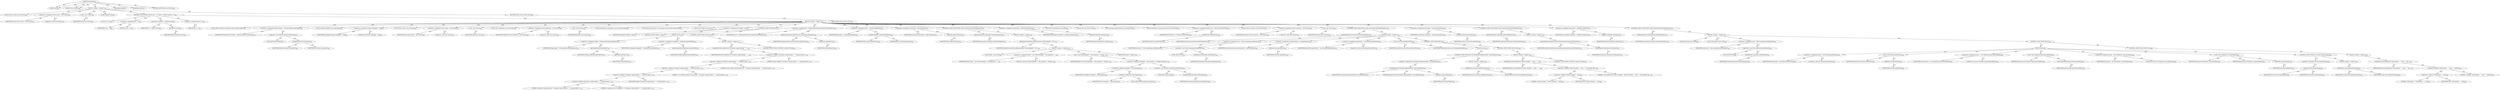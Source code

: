 digraph "findLinks" {  
"111669149711" [label = <(METHOD,findLinks)<SUB>600</SUB>> ]
"115964117002" [label = <(PARAM,this)<SUB>600</SUB>> ]
"115964117023" [label = <(PARAM,Vector fileSets)<SUB>600</SUB>> ]
"25769803846" [label = <(BLOCK,&lt;empty&gt;,&lt;empty&gt;)<SUB>600</SUB>> ]
"94489280548" [label = <(LOCAL,Vector result: java.util.Vector)<SUB>601</SUB>> ]
"30064771354" [label = <(&lt;operator&gt;.assignment,Vector result = new Vector())<SUB>601</SUB>> ]
"68719476982" [label = <(IDENTIFIER,result,Vector result = new Vector())<SUB>601</SUB>> ]
"30064771355" [label = <(&lt;operator&gt;.alloc,new Vector())<SUB>601</SUB>> ]
"30064771356" [label = <(&lt;init&gt;,new Vector())<SUB>601</SUB>> ]
"68719476983" [label = <(IDENTIFIER,result,new Vector())<SUB>601</SUB>> ]
"81604378624" [label = <(JUMP_TARGET,FSLoop)> ]
"47244640304" [label = <(CONTROL_STRUCTURE,FOR,for (int i = 0; Some(i &lt; fileSets.size()); i++))<SUB>604</SUB>> ]
"94489280549" [label = <(LOCAL,int i: int)<SUB>604</SUB>> ]
"30064771357" [label = <(&lt;operator&gt;.assignment,int i = 0)<SUB>604</SUB>> ]
"68719476984" [label = <(IDENTIFIER,i,int i = 0)<SUB>604</SUB>> ]
"90194313281" [label = <(LITERAL,0,int i = 0)<SUB>604</SUB>> ]
"30064771358" [label = <(&lt;operator&gt;.lessThan,i &lt; fileSets.size())<SUB>604</SUB>> ]
"68719476985" [label = <(IDENTIFIER,i,i &lt; fileSets.size())<SUB>604</SUB>> ]
"30064771359" [label = <(size,fileSets.size())<SUB>604</SUB>> ]
"68719476986" [label = <(IDENTIFIER,fileSets,fileSets.size())<SUB>604</SUB>> ]
"30064771360" [label = <(&lt;operator&gt;.postIncrement,i++)<SUB>604</SUB>> ]
"68719476987" [label = <(IDENTIFIER,i,i++)<SUB>604</SUB>> ]
"25769803847" [label = <(BLOCK,&lt;empty&gt;,&lt;empty&gt;)<SUB>604</SUB>> ]
"94489280550" [label = <(LOCAL,FileSet fsTemp: org.apache.tools.ant.types.FileSet)<SUB>605</SUB>> ]
"30064771361" [label = <(&lt;operator&gt;.assignment,FileSet fsTemp = (FileSet) fileSets.elementAt(i))<SUB>605</SUB>> ]
"68719476988" [label = <(IDENTIFIER,fsTemp,FileSet fsTemp = (FileSet) fileSets.elementAt(i))<SUB>605</SUB>> ]
"30064771362" [label = <(&lt;operator&gt;.cast,(FileSet) fileSets.elementAt(i))<SUB>605</SUB>> ]
"180388626439" [label = <(TYPE_REF,FileSet,FileSet)<SUB>605</SUB>> ]
"30064771363" [label = <(elementAt,fileSets.elementAt(i))<SUB>605</SUB>> ]
"68719476989" [label = <(IDENTIFIER,fileSets,fileSets.elementAt(i))<SUB>605</SUB>> ]
"68719476990" [label = <(IDENTIFIER,i,fileSets.elementAt(i))<SUB>605</SUB>> ]
"94489280551" [label = <(LOCAL,String workingDir: java.lang.String)<SUB>606</SUB>> ]
"30064771364" [label = <(&lt;operator&gt;.assignment,String workingDir = null)<SUB>606</SUB>> ]
"68719476991" [label = <(IDENTIFIER,workingDir,String workingDir = null)<SUB>606</SUB>> ]
"90194313282" [label = <(LITERAL,null,String workingDir = null)<SUB>606</SUB>> ]
"94489280552" [label = <(LOCAL,Vector links: java.util.Vector)<SUB>607</SUB>> ]
"30064771365" [label = <(&lt;operator&gt;.assignment,Vector links = new Vector())<SUB>607</SUB>> ]
"68719476992" [label = <(IDENTIFIER,links,Vector links = new Vector())<SUB>607</SUB>> ]
"30064771366" [label = <(&lt;operator&gt;.alloc,new Vector())<SUB>607</SUB>> ]
"30064771367" [label = <(&lt;init&gt;,new Vector())<SUB>607</SUB>> ]
"68719476993" [label = <(IDENTIFIER,links,new Vector())<SUB>607</SUB>> ]
"94489280553" [label = <(LOCAL,Vector linksFiles: java.util.Vector)<SUB>608</SUB>> ]
"30064771368" [label = <(&lt;operator&gt;.assignment,Vector linksFiles = new Vector())<SUB>608</SUB>> ]
"68719476994" [label = <(IDENTIFIER,linksFiles,Vector linksFiles = new Vector())<SUB>608</SUB>> ]
"30064771369" [label = <(&lt;operator&gt;.alloc,new Vector())<SUB>608</SUB>> ]
"30064771370" [label = <(&lt;init&gt;,new Vector())<SUB>608</SUB>> ]
"68719476995" [label = <(IDENTIFIER,linksFiles,new Vector())<SUB>608</SUB>> ]
"94489280554" [label = <(LOCAL,Enumeration enumLinks: java.util.Enumeration)<SUB>609</SUB>> ]
"94489280555" [label = <(LOCAL,DirectoryScanner ds: org.apache.tools.ant.DirectoryScanner)<SUB>611</SUB>> ]
"94489280556" [label = <(LOCAL,File tmpfil: java.io.File)<SUB>613</SUB>> ]
"30064771371" [label = <(&lt;operator&gt;.assignment,File tmpfil = null)<SUB>613</SUB>> ]
"68719476996" [label = <(IDENTIFIER,tmpfil,File tmpfil = null)<SUB>613</SUB>> ]
"90194313283" [label = <(LITERAL,null,File tmpfil = null)<SUB>613</SUB>> ]
"47244640305" [label = <(CONTROL_STRUCTURE,TRY,try)<SUB>614</SUB>> ]
"25769803848" [label = <(BLOCK,try,try)<SUB>614</SUB>> ]
"30064771372" [label = <(&lt;operator&gt;.assignment,tmpfil = fsTemp.getDir(this.getProject()))<SUB>615</SUB>> ]
"68719476997" [label = <(IDENTIFIER,tmpfil,tmpfil = fsTemp.getDir(this.getProject()))<SUB>615</SUB>> ]
"30064771373" [label = <(getDir,getDir(this.getProject()))<SUB>615</SUB>> ]
"68719476998" [label = <(IDENTIFIER,fsTemp,getDir(this.getProject()))<SUB>615</SUB>> ]
"30064771374" [label = <(getProject,getProject())<SUB>615</SUB>> ]
"68719476764" [label = <(IDENTIFIER,this,getProject())<SUB>615</SUB>> ]
"30064771375" [label = <(&lt;operator&gt;.assignment,workingDir = tmpfil.getCanonicalPath())<SUB>616</SUB>> ]
"68719476999" [label = <(IDENTIFIER,workingDir,workingDir = tmpfil.getCanonicalPath())<SUB>616</SUB>> ]
"30064771376" [label = <(getCanonicalPath,tmpfil.getCanonicalPath())<SUB>616</SUB>> ]
"68719477000" [label = <(IDENTIFIER,tmpfil,tmpfil.getCanonicalPath())<SUB>616</SUB>> ]
"47244640306" [label = <(CONTROL_STRUCTURE,CATCH,catch)<SUB>617</SUB>> ]
"25769803849" [label = <(BLOCK,&lt;empty&gt;,&lt;empty&gt;)<SUB>617</SUB>> ]
"30064771377" [label = <(handleError,this.handleError(&quot;Exception caught getting &quot; + ...)<SUB>618</SUB>> ]
"68719476765" [label = <(IDENTIFIER,this,this.handleError(&quot;Exception caught getting &quot; + ...)<SUB>618</SUB>> ]
"30064771378" [label = <(&lt;operator&gt;.addition,&quot;Exception caught getting &quot; + &quot;canonical path o...)<SUB>618</SUB>> ]
"30064771379" [label = <(&lt;operator&gt;.addition,&quot;Exception caught getting &quot; + &quot;canonical path o...)<SUB>618</SUB>> ]
"30064771380" [label = <(&lt;operator&gt;.addition,&quot;Exception caught getting &quot; + &quot;canonical path o...)<SUB>618</SUB>> ]
"30064771381" [label = <(&lt;operator&gt;.addition,&quot;Exception caught getting &quot; + &quot;canonical path o...)<SUB>618</SUB>> ]
"30064771382" [label = <(&lt;operator&gt;.addition,&quot;Exception caught getting &quot; + &quot;canonical path o...)<SUB>618</SUB>> ]
"90194313284" [label = <(LITERAL,&quot;Exception caught getting &quot;,&quot;Exception caught getting &quot; + &quot;canonical path o...)<SUB>618</SUB>> ]
"90194313285" [label = <(LITERAL,&quot;canonical path of working dir &quot;,&quot;Exception caught getting &quot; + &quot;canonical path o...)<SUB>619</SUB>> ]
"68719477001" [label = <(IDENTIFIER,tmpfil,&quot;Exception caught getting &quot; + &quot;canonical path o...)<SUB>619</SUB>> ]
"90194313286" [label = <(LITERAL,&quot; in a FileSet passed to the symlink &quot;,&quot;Exception caught getting &quot; + &quot;canonical path o...)<SUB>620</SUB>> ]
"90194313287" [label = <(LITERAL,&quot;task. Further processing of this &quot;,&quot;Exception caught getting &quot; + &quot;canonical path o...)<SUB>621</SUB>> ]
"90194313288" [label = <(LITERAL,&quot;fileset skipped&quot;,&quot;Exception caught getting &quot; + &quot;canonical path o...)<SUB>622</SUB>> ]
"47244640307" [label = <(CONTROL_STRUCTURE,CONTINUE,continue FSLoop;)<SUB>623</SUB>> ]
"30064771383" [label = <(&lt;operator&gt;.assignment,ds = fsTemp.getDirectoryScanner(this.getProject()))<SUB>628</SUB>> ]
"68719477002" [label = <(IDENTIFIER,ds,ds = fsTemp.getDirectoryScanner(this.getProject()))<SUB>628</SUB>> ]
"30064771384" [label = <(getDirectoryScanner,getDirectoryScanner(this.getProject()))<SUB>628</SUB>> ]
"68719477003" [label = <(IDENTIFIER,fsTemp,getDirectoryScanner(this.getProject()))<SUB>628</SUB>> ]
"30064771385" [label = <(getProject,getProject())<SUB>628</SUB>> ]
"68719476766" [label = <(IDENTIFIER,this,getProject())<SUB>628</SUB>> ]
"30064771386" [label = <(&lt;operator&gt;.assignment,links = scanDirsAndFiles(ds))<SUB>629</SUB>> ]
"68719477004" [label = <(IDENTIFIER,links,links = scanDirsAndFiles(ds))<SUB>629</SUB>> ]
"30064771387" [label = <(scanDirsAndFiles,scanDirsAndFiles(ds))<SUB>629</SUB>> ]
"68719476767" [label = <(IDENTIFIER,this,scanDirsAndFiles(ds))<SUB>629</SUB>> ]
"68719477005" [label = <(IDENTIFIER,ds,scanDirsAndFiles(ds))<SUB>629</SUB>> ]
"30064771388" [label = <(&lt;operator&gt;.assignment,enumLinks = links.elements())<SUB>633</SUB>> ]
"68719477006" [label = <(IDENTIFIER,enumLinks,enumLinks = links.elements())<SUB>633</SUB>> ]
"30064771389" [label = <(elements,links.elements())<SUB>633</SUB>> ]
"68719477007" [label = <(IDENTIFIER,links,links.elements())<SUB>633</SUB>> ]
"47244640308" [label = <(CONTROL_STRUCTURE,WHILE,while (enumLinks.hasMoreElements()))<SUB>635</SUB>> ]
"30064771390" [label = <(hasMoreElements,enumLinks.hasMoreElements())<SUB>635</SUB>> ]
"68719477008" [label = <(IDENTIFIER,enumLinks,enumLinks.hasMoreElements())<SUB>635</SUB>> ]
"25769803850" [label = <(BLOCK,&lt;empty&gt;,&lt;empty&gt;)<SUB>635</SUB>> ]
"30064771391" [label = <(addElement,linksFiles.addElement(new File(workingDir + Fil...)<SUB>636</SUB>> ]
"68719477009" [label = <(IDENTIFIER,linksFiles,linksFiles.addElement(new File(workingDir + Fil...)<SUB>636</SUB>> ]
"25769803851" [label = <(BLOCK,&lt;empty&gt;,&lt;empty&gt;)<SUB>636</SUB>> ]
"94489280557" [label = <(LOCAL,$obj7: java.io.File)<SUB>636</SUB>> ]
"30064771392" [label = <(&lt;operator&gt;.assignment,$obj7 = new File(workingDir + File.separator + ...)<SUB>636</SUB>> ]
"68719477010" [label = <(IDENTIFIER,$obj7,$obj7 = new File(workingDir + File.separator + ...)<SUB>636</SUB>> ]
"30064771393" [label = <(&lt;operator&gt;.alloc,new File(workingDir + File.separator + (String)...)<SUB>636</SUB>> ]
"30064771394" [label = <(&lt;init&gt;,new File(workingDir + File.separator + (String)...)<SUB>636</SUB>> ]
"68719477011" [label = <(IDENTIFIER,$obj7,new File(workingDir + File.separator + (String)...)<SUB>636</SUB>> ]
"30064771395" [label = <(&lt;operator&gt;.addition,workingDir + File.separator + (String) enumLink...)<SUB>636</SUB>> ]
"30064771396" [label = <(&lt;operator&gt;.addition,workingDir + File.separator)<SUB>636</SUB>> ]
"68719477012" [label = <(IDENTIFIER,workingDir,workingDir + File.separator)<SUB>636</SUB>> ]
"30064771397" [label = <(&lt;operator&gt;.fieldAccess,File.separator)<SUB>637</SUB>> ]
"68719477013" [label = <(IDENTIFIER,File,workingDir + File.separator)<SUB>637</SUB>> ]
"55834574892" [label = <(FIELD_IDENTIFIER,separator,separator)<SUB>637</SUB>> ]
"30064771398" [label = <(&lt;operator&gt;.cast,(String) enumLinks.nextElement())<SUB>638</SUB>> ]
"180388626440" [label = <(TYPE_REF,String,String)<SUB>638</SUB>> ]
"30064771399" [label = <(nextElement,enumLinks.nextElement())<SUB>638</SUB>> ]
"68719477014" [label = <(IDENTIFIER,enumLinks,enumLinks.nextElement())<SUB>638</SUB>> ]
"68719477015" [label = <(IDENTIFIER,$obj7,&lt;empty&gt;)<SUB>636</SUB>> ]
"30064771400" [label = <(&lt;operator&gt;.assignment,enumLinks = linksFiles.elements())<SUB>644</SUB>> ]
"68719477016" [label = <(IDENTIFIER,enumLinks,enumLinks = linksFiles.elements())<SUB>644</SUB>> ]
"30064771401" [label = <(elements,linksFiles.elements())<SUB>644</SUB>> ]
"68719477017" [label = <(IDENTIFIER,linksFiles,linksFiles.elements())<SUB>644</SUB>> ]
"94489280558" [label = <(LOCAL,File parentNext: java.io.File)<SUB>646</SUB>> ]
"94489280559" [label = <(LOCAL,File next: java.io.File)<SUB>646</SUB>> ]
"94489280560" [label = <(LOCAL,String nameParentNext: java.lang.String)<SUB>647</SUB>> ]
"94489280561" [label = <(LOCAL,FileUtils fu: org.apache.tools.ant.util.FileUtils)<SUB>648</SUB>> ]
"30064771402" [label = <(&lt;operator&gt;.assignment,FileUtils fu = FileUtils.newFileUtils())<SUB>648</SUB>> ]
"68719477018" [label = <(IDENTIFIER,fu,FileUtils fu = FileUtils.newFileUtils())<SUB>648</SUB>> ]
"30064771403" [label = <(newFileUtils,newFileUtils())<SUB>648</SUB>> ]
"68719477019" [label = <(IDENTIFIER,FileUtils,newFileUtils())<SUB>648</SUB>> ]
"94489280562" [label = <(LOCAL,Vector removals: java.util.Vector)<SUB>649</SUB>> ]
"30064771404" [label = <(&lt;operator&gt;.assignment,Vector removals = new Vector())<SUB>649</SUB>> ]
"68719477020" [label = <(IDENTIFIER,removals,Vector removals = new Vector())<SUB>649</SUB>> ]
"30064771405" [label = <(&lt;operator&gt;.alloc,new Vector())<SUB>649</SUB>> ]
"30064771406" [label = <(&lt;init&gt;,new Vector())<SUB>649</SUB>> ]
"68719477021" [label = <(IDENTIFIER,removals,new Vector())<SUB>649</SUB>> ]
"47244640309" [label = <(CONTROL_STRUCTURE,WHILE,while (enumLinks.hasMoreElements()))<SUB>650</SUB>> ]
"30064771407" [label = <(hasMoreElements,enumLinks.hasMoreElements())<SUB>650</SUB>> ]
"68719477022" [label = <(IDENTIFIER,enumLinks,enumLinks.hasMoreElements())<SUB>650</SUB>> ]
"25769803852" [label = <(BLOCK,&lt;empty&gt;,&lt;empty&gt;)<SUB>650</SUB>> ]
"30064771408" [label = <(&lt;operator&gt;.assignment,next = (File) enumLinks.nextElement())<SUB>651</SUB>> ]
"68719477023" [label = <(IDENTIFIER,next,next = (File) enumLinks.nextElement())<SUB>651</SUB>> ]
"30064771409" [label = <(&lt;operator&gt;.cast,(File) enumLinks.nextElement())<SUB>651</SUB>> ]
"180388626441" [label = <(TYPE_REF,File,File)<SUB>651</SUB>> ]
"30064771410" [label = <(nextElement,enumLinks.nextElement())<SUB>651</SUB>> ]
"68719477024" [label = <(IDENTIFIER,enumLinks,enumLinks.nextElement())<SUB>651</SUB>> ]
"30064771411" [label = <(&lt;operator&gt;.assignment,nameParentNext = next.getParent())<SUB>652</SUB>> ]
"68719477025" [label = <(IDENTIFIER,nameParentNext,nameParentNext = next.getParent())<SUB>652</SUB>> ]
"30064771412" [label = <(getParent,next.getParent())<SUB>652</SUB>> ]
"68719477026" [label = <(IDENTIFIER,next,next.getParent())<SUB>652</SUB>> ]
"30064771413" [label = <(&lt;operator&gt;.assignment,parentNext = new File(nameParentNext))<SUB>654</SUB>> ]
"68719477027" [label = <(IDENTIFIER,parentNext,parentNext = new File(nameParentNext))<SUB>654</SUB>> ]
"30064771414" [label = <(&lt;operator&gt;.alloc,new File(nameParentNext))<SUB>654</SUB>> ]
"30064771415" [label = <(&lt;init&gt;,new File(nameParentNext))<SUB>654</SUB>> ]
"68719477028" [label = <(IDENTIFIER,parentNext,new File(nameParentNext))<SUB>654</SUB>> ]
"68719477029" [label = <(IDENTIFIER,nameParentNext,new File(nameParentNext))<SUB>654</SUB>> ]
"47244640310" [label = <(CONTROL_STRUCTURE,TRY,try)<SUB>655</SUB>> ]
"25769803853" [label = <(BLOCK,try,try)<SUB>655</SUB>> ]
"47244640311" [label = <(CONTROL_STRUCTURE,IF,if (!fu.isSymbolicLink(parentNext, next.getName())))<SUB>656</SUB>> ]
"30064771416" [label = <(&lt;operator&gt;.logicalNot,!fu.isSymbolicLink(parentNext, next.getName()))<SUB>656</SUB>> ]
"30064771417" [label = <(isSymbolicLink,isSymbolicLink(parentNext, next.getName()))<SUB>656</SUB>> ]
"68719477030" [label = <(IDENTIFIER,fu,isSymbolicLink(parentNext, next.getName()))<SUB>656</SUB>> ]
"68719477031" [label = <(IDENTIFIER,parentNext,isSymbolicLink(parentNext, next.getName()))<SUB>656</SUB>> ]
"30064771418" [label = <(getName,next.getName())<SUB>656</SUB>> ]
"68719477032" [label = <(IDENTIFIER,next,next.getName())<SUB>656</SUB>> ]
"25769803854" [label = <(BLOCK,&lt;empty&gt;,&lt;empty&gt;)<SUB>656</SUB>> ]
"30064771419" [label = <(addElement,removals.addElement(next))<SUB>657</SUB>> ]
"68719477033" [label = <(IDENTIFIER,removals,removals.addElement(next))<SUB>657</SUB>> ]
"68719477034" [label = <(IDENTIFIER,next,removals.addElement(next))<SUB>657</SUB>> ]
"47244640312" [label = <(CONTROL_STRUCTURE,CATCH,catch)<SUB>659</SUB>> ]
"25769803855" [label = <(BLOCK,&lt;empty&gt;,&lt;empty&gt;)<SUB>659</SUB>> ]
"30064771420" [label = <(handleError,this.handleError(&quot;Failed checking &quot; + next + &quot; ...)<SUB>660</SUB>> ]
"68719476768" [label = <(IDENTIFIER,this,this.handleError(&quot;Failed checking &quot; + next + &quot; ...)<SUB>660</SUB>> ]
"30064771421" [label = <(&lt;operator&gt;.addition,&quot;Failed checking &quot; + next + &quot; for symbolic link...)<SUB>660</SUB>> ]
"30064771422" [label = <(&lt;operator&gt;.addition,&quot;Failed checking &quot; + next)<SUB>660</SUB>> ]
"90194313289" [label = <(LITERAL,&quot;Failed checking &quot;,&quot;Failed checking &quot; + next)<SUB>660</SUB>> ]
"68719477035" [label = <(IDENTIFIER,next,&quot;Failed checking &quot; + next)<SUB>660</SUB>> ]
"90194313290" [label = <(LITERAL,&quot; for symbolic link. FileSet skipped.&quot;,&quot;Failed checking &quot; + next + &quot; for symbolic link...)<SUB>661</SUB>> ]
"47244640313" [label = <(CONTROL_STRUCTURE,CONTINUE,continue FSLoop;)<SUB>662</SUB>> ]
"30064771423" [label = <(&lt;operator&gt;.assignment,enumLinks = removals.elements())<SUB>668</SUB>> ]
"68719477036" [label = <(IDENTIFIER,enumLinks,enumLinks = removals.elements())<SUB>668</SUB>> ]
"30064771424" [label = <(elements,removals.elements())<SUB>668</SUB>> ]
"68719477037" [label = <(IDENTIFIER,removals,removals.elements())<SUB>668</SUB>> ]
"47244640314" [label = <(CONTROL_STRUCTURE,WHILE,while (enumLinks.hasMoreElements()))<SUB>670</SUB>> ]
"30064771425" [label = <(hasMoreElements,enumLinks.hasMoreElements())<SUB>670</SUB>> ]
"68719477038" [label = <(IDENTIFIER,enumLinks,enumLinks.hasMoreElements())<SUB>670</SUB>> ]
"25769803856" [label = <(BLOCK,&lt;empty&gt;,&lt;empty&gt;)<SUB>670</SUB>> ]
"30064771426" [label = <(removeElement,linksFiles.removeElement(enumLinks.nextElement()))<SUB>671</SUB>> ]
"68719477039" [label = <(IDENTIFIER,linksFiles,linksFiles.removeElement(enumLinks.nextElement()))<SUB>671</SUB>> ]
"30064771427" [label = <(nextElement,enumLinks.nextElement())<SUB>671</SUB>> ]
"68719477040" [label = <(IDENTIFIER,enumLinks,enumLinks.nextElement())<SUB>671</SUB>> ]
"30064771428" [label = <(&lt;operator&gt;.assignment,enumLinks = linksFiles.elements())<SUB>678</SUB>> ]
"68719477041" [label = <(IDENTIFIER,enumLinks,enumLinks = linksFiles.elements())<SUB>678</SUB>> ]
"30064771429" [label = <(elements,linksFiles.elements())<SUB>678</SUB>> ]
"68719477042" [label = <(IDENTIFIER,linksFiles,linksFiles.elements())<SUB>678</SUB>> ]
"47244640315" [label = <(CONTROL_STRUCTURE,WHILE,while (enumLinks.hasMoreElements()))<SUB>679</SUB>> ]
"30064771430" [label = <(hasMoreElements,enumLinks.hasMoreElements())<SUB>679</SUB>> ]
"68719477043" [label = <(IDENTIFIER,enumLinks,enumLinks.hasMoreElements())<SUB>679</SUB>> ]
"25769803857" [label = <(BLOCK,&lt;empty&gt;,&lt;empty&gt;)<SUB>679</SUB>> ]
"94489280563" [label = <(LOCAL,File temp: java.io.File)<SUB>680</SUB>> ]
"94489280564" [label = <(LOCAL,File parent: java.io.File)<SUB>680</SUB>> ]
"30064771431" [label = <(&lt;operator&gt;.assignment,next = (File) enumLinks.nextElement())<SUB>681</SUB>> ]
"68719477044" [label = <(IDENTIFIER,next,next = (File) enumLinks.nextElement())<SUB>681</SUB>> ]
"30064771432" [label = <(&lt;operator&gt;.cast,(File) enumLinks.nextElement())<SUB>681</SUB>> ]
"180388626442" [label = <(TYPE_REF,File,File)<SUB>681</SUB>> ]
"30064771433" [label = <(nextElement,enumLinks.nextElement())<SUB>681</SUB>> ]
"68719477045" [label = <(IDENTIFIER,enumLinks,enumLinks.nextElement())<SUB>681</SUB>> ]
"47244640316" [label = <(CONTROL_STRUCTURE,TRY,try)<SUB>682</SUB>> ]
"25769803858" [label = <(BLOCK,try,try)<SUB>682</SUB>> ]
"30064771434" [label = <(&lt;operator&gt;.assignment,parent = new File(next.getParent()))<SUB>683</SUB>> ]
"68719477046" [label = <(IDENTIFIER,parent,parent = new File(next.getParent()))<SUB>683</SUB>> ]
"30064771435" [label = <(&lt;operator&gt;.alloc,new File(next.getParent()))<SUB>683</SUB>> ]
"30064771436" [label = <(&lt;init&gt;,new File(next.getParent()))<SUB>683</SUB>> ]
"68719477047" [label = <(IDENTIFIER,parent,new File(next.getParent()))<SUB>683</SUB>> ]
"30064771437" [label = <(getParent,next.getParent())<SUB>683</SUB>> ]
"68719477048" [label = <(IDENTIFIER,next,next.getParent())<SUB>683</SUB>> ]
"30064771438" [label = <(&lt;operator&gt;.assignment,parent = new File(parent.getCanonicalPath()))<SUB>684</SUB>> ]
"68719477049" [label = <(IDENTIFIER,parent,parent = new File(parent.getCanonicalPath()))<SUB>684</SUB>> ]
"30064771439" [label = <(&lt;operator&gt;.alloc,new File(parent.getCanonicalPath()))<SUB>684</SUB>> ]
"30064771440" [label = <(&lt;init&gt;,new File(parent.getCanonicalPath()))<SUB>684</SUB>> ]
"68719477050" [label = <(IDENTIFIER,parent,new File(parent.getCanonicalPath()))<SUB>684</SUB>> ]
"30064771441" [label = <(getCanonicalPath,parent.getCanonicalPath())<SUB>684</SUB>> ]
"68719477051" [label = <(IDENTIFIER,parent,parent.getCanonicalPath())<SUB>684</SUB>> ]
"30064771442" [label = <(&lt;operator&gt;.assignment,temp = new File(parent, next.getName()))<SUB>685</SUB>> ]
"68719477052" [label = <(IDENTIFIER,temp,temp = new File(parent, next.getName()))<SUB>685</SUB>> ]
"30064771443" [label = <(&lt;operator&gt;.alloc,new File(parent, next.getName()))<SUB>685</SUB>> ]
"30064771444" [label = <(&lt;init&gt;,new File(parent, next.getName()))<SUB>685</SUB>> ]
"68719477053" [label = <(IDENTIFIER,temp,new File(parent, next.getName()))<SUB>685</SUB>> ]
"68719477054" [label = <(IDENTIFIER,parent,new File(parent, next.getName()))<SUB>685</SUB>> ]
"30064771445" [label = <(getName,next.getName())<SUB>685</SUB>> ]
"68719477055" [label = <(IDENTIFIER,next,next.getName())<SUB>685</SUB>> ]
"47244640317" [label = <(CONTROL_STRUCTURE,IF,if (!result.contains(temp)))<SUB>686</SUB>> ]
"30064771446" [label = <(&lt;operator&gt;.logicalNot,!result.contains(temp))<SUB>686</SUB>> ]
"30064771447" [label = <(contains,result.contains(temp))<SUB>686</SUB>> ]
"68719477056" [label = <(IDENTIFIER,result,result.contains(temp))<SUB>686</SUB>> ]
"68719477057" [label = <(IDENTIFIER,temp,result.contains(temp))<SUB>686</SUB>> ]
"25769803859" [label = <(BLOCK,&lt;empty&gt;,&lt;empty&gt;)<SUB>686</SUB>> ]
"30064771448" [label = <(addElement,result.addElement(temp))<SUB>687</SUB>> ]
"68719477058" [label = <(IDENTIFIER,result,result.addElement(temp))<SUB>687</SUB>> ]
"68719477059" [label = <(IDENTIFIER,temp,result.addElement(temp))<SUB>687</SUB>> ]
"47244640318" [label = <(CONTROL_STRUCTURE,CATCH,catch)<SUB>689</SUB>> ]
"25769803860" [label = <(BLOCK,&lt;empty&gt;,&lt;empty&gt;)<SUB>689</SUB>> ]
"30064771449" [label = <(handleError,this.handleError(&quot;IOException: &quot; + next + &quot; omi...)<SUB>690</SUB>> ]
"68719476769" [label = <(IDENTIFIER,this,this.handleError(&quot;IOException: &quot; + next + &quot; omi...)<SUB>690</SUB>> ]
"30064771450" [label = <(&lt;operator&gt;.addition,&quot;IOException: &quot; + next + &quot; omitted&quot;)<SUB>690</SUB>> ]
"30064771451" [label = <(&lt;operator&gt;.addition,&quot;IOException: &quot; + next)<SUB>690</SUB>> ]
"90194313291" [label = <(LITERAL,&quot;IOException: &quot;,&quot;IOException: &quot; + next)<SUB>690</SUB>> ]
"68719477060" [label = <(IDENTIFIER,next,&quot;IOException: &quot; + next)<SUB>690</SUB>> ]
"90194313292" [label = <(LITERAL,&quot; omitted&quot;,&quot;IOException: &quot; + next + &quot; omitted&quot;)<SUB>690</SUB>> ]
"146028888070" [label = <(RETURN,return result;,return result;)<SUB>699</SUB>> ]
"68719477061" [label = <(IDENTIFIER,result,return result;)<SUB>699</SUB>> ]
"133143986213" [label = <(MODIFIER,PRIVATE)> ]
"133143986214" [label = <(MODIFIER,VIRTUAL)> ]
"128849018895" [label = <(METHOD_RETURN,java.util.Vector)<SUB>600</SUB>> ]
  "111669149711" -> "115964117002"  [ label = "AST: "] 
  "111669149711" -> "115964117023"  [ label = "AST: "] 
  "111669149711" -> "25769803846"  [ label = "AST: "] 
  "111669149711" -> "133143986213"  [ label = "AST: "] 
  "111669149711" -> "133143986214"  [ label = "AST: "] 
  "111669149711" -> "128849018895"  [ label = "AST: "] 
  "25769803846" -> "94489280548"  [ label = "AST: "] 
  "25769803846" -> "30064771354"  [ label = "AST: "] 
  "25769803846" -> "30064771356"  [ label = "AST: "] 
  "25769803846" -> "81604378624"  [ label = "AST: "] 
  "25769803846" -> "47244640304"  [ label = "AST: "] 
  "25769803846" -> "146028888070"  [ label = "AST: "] 
  "30064771354" -> "68719476982"  [ label = "AST: "] 
  "30064771354" -> "30064771355"  [ label = "AST: "] 
  "30064771356" -> "68719476983"  [ label = "AST: "] 
  "47244640304" -> "94489280549"  [ label = "AST: "] 
  "47244640304" -> "30064771357"  [ label = "AST: "] 
  "47244640304" -> "30064771358"  [ label = "AST: "] 
  "47244640304" -> "30064771360"  [ label = "AST: "] 
  "47244640304" -> "25769803847"  [ label = "AST: "] 
  "30064771357" -> "68719476984"  [ label = "AST: "] 
  "30064771357" -> "90194313281"  [ label = "AST: "] 
  "30064771358" -> "68719476985"  [ label = "AST: "] 
  "30064771358" -> "30064771359"  [ label = "AST: "] 
  "30064771359" -> "68719476986"  [ label = "AST: "] 
  "30064771360" -> "68719476987"  [ label = "AST: "] 
  "25769803847" -> "94489280550"  [ label = "AST: "] 
  "25769803847" -> "30064771361"  [ label = "AST: "] 
  "25769803847" -> "94489280551"  [ label = "AST: "] 
  "25769803847" -> "30064771364"  [ label = "AST: "] 
  "25769803847" -> "94489280552"  [ label = "AST: "] 
  "25769803847" -> "30064771365"  [ label = "AST: "] 
  "25769803847" -> "30064771367"  [ label = "AST: "] 
  "25769803847" -> "94489280553"  [ label = "AST: "] 
  "25769803847" -> "30064771368"  [ label = "AST: "] 
  "25769803847" -> "30064771370"  [ label = "AST: "] 
  "25769803847" -> "94489280554"  [ label = "AST: "] 
  "25769803847" -> "94489280555"  [ label = "AST: "] 
  "25769803847" -> "94489280556"  [ label = "AST: "] 
  "25769803847" -> "30064771371"  [ label = "AST: "] 
  "25769803847" -> "47244640305"  [ label = "AST: "] 
  "25769803847" -> "30064771383"  [ label = "AST: "] 
  "25769803847" -> "30064771386"  [ label = "AST: "] 
  "25769803847" -> "30064771388"  [ label = "AST: "] 
  "25769803847" -> "47244640308"  [ label = "AST: "] 
  "25769803847" -> "30064771400"  [ label = "AST: "] 
  "25769803847" -> "94489280558"  [ label = "AST: "] 
  "25769803847" -> "94489280559"  [ label = "AST: "] 
  "25769803847" -> "94489280560"  [ label = "AST: "] 
  "25769803847" -> "94489280561"  [ label = "AST: "] 
  "25769803847" -> "30064771402"  [ label = "AST: "] 
  "25769803847" -> "94489280562"  [ label = "AST: "] 
  "25769803847" -> "30064771404"  [ label = "AST: "] 
  "25769803847" -> "30064771406"  [ label = "AST: "] 
  "25769803847" -> "47244640309"  [ label = "AST: "] 
  "25769803847" -> "30064771423"  [ label = "AST: "] 
  "25769803847" -> "47244640314"  [ label = "AST: "] 
  "25769803847" -> "30064771428"  [ label = "AST: "] 
  "25769803847" -> "47244640315"  [ label = "AST: "] 
  "30064771361" -> "68719476988"  [ label = "AST: "] 
  "30064771361" -> "30064771362"  [ label = "AST: "] 
  "30064771362" -> "180388626439"  [ label = "AST: "] 
  "30064771362" -> "30064771363"  [ label = "AST: "] 
  "30064771363" -> "68719476989"  [ label = "AST: "] 
  "30064771363" -> "68719476990"  [ label = "AST: "] 
  "30064771364" -> "68719476991"  [ label = "AST: "] 
  "30064771364" -> "90194313282"  [ label = "AST: "] 
  "30064771365" -> "68719476992"  [ label = "AST: "] 
  "30064771365" -> "30064771366"  [ label = "AST: "] 
  "30064771367" -> "68719476993"  [ label = "AST: "] 
  "30064771368" -> "68719476994"  [ label = "AST: "] 
  "30064771368" -> "30064771369"  [ label = "AST: "] 
  "30064771370" -> "68719476995"  [ label = "AST: "] 
  "30064771371" -> "68719476996"  [ label = "AST: "] 
  "30064771371" -> "90194313283"  [ label = "AST: "] 
  "47244640305" -> "25769803848"  [ label = "AST: "] 
  "47244640305" -> "47244640306"  [ label = "AST: "] 
  "25769803848" -> "30064771372"  [ label = "AST: "] 
  "25769803848" -> "30064771375"  [ label = "AST: "] 
  "30064771372" -> "68719476997"  [ label = "AST: "] 
  "30064771372" -> "30064771373"  [ label = "AST: "] 
  "30064771373" -> "68719476998"  [ label = "AST: "] 
  "30064771373" -> "30064771374"  [ label = "AST: "] 
  "30064771374" -> "68719476764"  [ label = "AST: "] 
  "30064771375" -> "68719476999"  [ label = "AST: "] 
  "30064771375" -> "30064771376"  [ label = "AST: "] 
  "30064771376" -> "68719477000"  [ label = "AST: "] 
  "47244640306" -> "25769803849"  [ label = "AST: "] 
  "25769803849" -> "30064771377"  [ label = "AST: "] 
  "25769803849" -> "47244640307"  [ label = "AST: "] 
  "30064771377" -> "68719476765"  [ label = "AST: "] 
  "30064771377" -> "30064771378"  [ label = "AST: "] 
  "30064771378" -> "30064771379"  [ label = "AST: "] 
  "30064771378" -> "90194313288"  [ label = "AST: "] 
  "30064771379" -> "30064771380"  [ label = "AST: "] 
  "30064771379" -> "90194313287"  [ label = "AST: "] 
  "30064771380" -> "30064771381"  [ label = "AST: "] 
  "30064771380" -> "90194313286"  [ label = "AST: "] 
  "30064771381" -> "30064771382"  [ label = "AST: "] 
  "30064771381" -> "68719477001"  [ label = "AST: "] 
  "30064771382" -> "90194313284"  [ label = "AST: "] 
  "30064771382" -> "90194313285"  [ label = "AST: "] 
  "30064771383" -> "68719477002"  [ label = "AST: "] 
  "30064771383" -> "30064771384"  [ label = "AST: "] 
  "30064771384" -> "68719477003"  [ label = "AST: "] 
  "30064771384" -> "30064771385"  [ label = "AST: "] 
  "30064771385" -> "68719476766"  [ label = "AST: "] 
  "30064771386" -> "68719477004"  [ label = "AST: "] 
  "30064771386" -> "30064771387"  [ label = "AST: "] 
  "30064771387" -> "68719476767"  [ label = "AST: "] 
  "30064771387" -> "68719477005"  [ label = "AST: "] 
  "30064771388" -> "68719477006"  [ label = "AST: "] 
  "30064771388" -> "30064771389"  [ label = "AST: "] 
  "30064771389" -> "68719477007"  [ label = "AST: "] 
  "47244640308" -> "30064771390"  [ label = "AST: "] 
  "47244640308" -> "25769803850"  [ label = "AST: "] 
  "30064771390" -> "68719477008"  [ label = "AST: "] 
  "25769803850" -> "30064771391"  [ label = "AST: "] 
  "30064771391" -> "68719477009"  [ label = "AST: "] 
  "30064771391" -> "25769803851"  [ label = "AST: "] 
  "25769803851" -> "94489280557"  [ label = "AST: "] 
  "25769803851" -> "30064771392"  [ label = "AST: "] 
  "25769803851" -> "30064771394"  [ label = "AST: "] 
  "25769803851" -> "68719477015"  [ label = "AST: "] 
  "30064771392" -> "68719477010"  [ label = "AST: "] 
  "30064771392" -> "30064771393"  [ label = "AST: "] 
  "30064771394" -> "68719477011"  [ label = "AST: "] 
  "30064771394" -> "30064771395"  [ label = "AST: "] 
  "30064771395" -> "30064771396"  [ label = "AST: "] 
  "30064771395" -> "30064771398"  [ label = "AST: "] 
  "30064771396" -> "68719477012"  [ label = "AST: "] 
  "30064771396" -> "30064771397"  [ label = "AST: "] 
  "30064771397" -> "68719477013"  [ label = "AST: "] 
  "30064771397" -> "55834574892"  [ label = "AST: "] 
  "30064771398" -> "180388626440"  [ label = "AST: "] 
  "30064771398" -> "30064771399"  [ label = "AST: "] 
  "30064771399" -> "68719477014"  [ label = "AST: "] 
  "30064771400" -> "68719477016"  [ label = "AST: "] 
  "30064771400" -> "30064771401"  [ label = "AST: "] 
  "30064771401" -> "68719477017"  [ label = "AST: "] 
  "30064771402" -> "68719477018"  [ label = "AST: "] 
  "30064771402" -> "30064771403"  [ label = "AST: "] 
  "30064771403" -> "68719477019"  [ label = "AST: "] 
  "30064771404" -> "68719477020"  [ label = "AST: "] 
  "30064771404" -> "30064771405"  [ label = "AST: "] 
  "30064771406" -> "68719477021"  [ label = "AST: "] 
  "47244640309" -> "30064771407"  [ label = "AST: "] 
  "47244640309" -> "25769803852"  [ label = "AST: "] 
  "30064771407" -> "68719477022"  [ label = "AST: "] 
  "25769803852" -> "30064771408"  [ label = "AST: "] 
  "25769803852" -> "30064771411"  [ label = "AST: "] 
  "25769803852" -> "30064771413"  [ label = "AST: "] 
  "25769803852" -> "30064771415"  [ label = "AST: "] 
  "25769803852" -> "47244640310"  [ label = "AST: "] 
  "30064771408" -> "68719477023"  [ label = "AST: "] 
  "30064771408" -> "30064771409"  [ label = "AST: "] 
  "30064771409" -> "180388626441"  [ label = "AST: "] 
  "30064771409" -> "30064771410"  [ label = "AST: "] 
  "30064771410" -> "68719477024"  [ label = "AST: "] 
  "30064771411" -> "68719477025"  [ label = "AST: "] 
  "30064771411" -> "30064771412"  [ label = "AST: "] 
  "30064771412" -> "68719477026"  [ label = "AST: "] 
  "30064771413" -> "68719477027"  [ label = "AST: "] 
  "30064771413" -> "30064771414"  [ label = "AST: "] 
  "30064771415" -> "68719477028"  [ label = "AST: "] 
  "30064771415" -> "68719477029"  [ label = "AST: "] 
  "47244640310" -> "25769803853"  [ label = "AST: "] 
  "47244640310" -> "47244640312"  [ label = "AST: "] 
  "25769803853" -> "47244640311"  [ label = "AST: "] 
  "47244640311" -> "30064771416"  [ label = "AST: "] 
  "47244640311" -> "25769803854"  [ label = "AST: "] 
  "30064771416" -> "30064771417"  [ label = "AST: "] 
  "30064771417" -> "68719477030"  [ label = "AST: "] 
  "30064771417" -> "68719477031"  [ label = "AST: "] 
  "30064771417" -> "30064771418"  [ label = "AST: "] 
  "30064771418" -> "68719477032"  [ label = "AST: "] 
  "25769803854" -> "30064771419"  [ label = "AST: "] 
  "30064771419" -> "68719477033"  [ label = "AST: "] 
  "30064771419" -> "68719477034"  [ label = "AST: "] 
  "47244640312" -> "25769803855"  [ label = "AST: "] 
  "25769803855" -> "30064771420"  [ label = "AST: "] 
  "25769803855" -> "47244640313"  [ label = "AST: "] 
  "30064771420" -> "68719476768"  [ label = "AST: "] 
  "30064771420" -> "30064771421"  [ label = "AST: "] 
  "30064771421" -> "30064771422"  [ label = "AST: "] 
  "30064771421" -> "90194313290"  [ label = "AST: "] 
  "30064771422" -> "90194313289"  [ label = "AST: "] 
  "30064771422" -> "68719477035"  [ label = "AST: "] 
  "30064771423" -> "68719477036"  [ label = "AST: "] 
  "30064771423" -> "30064771424"  [ label = "AST: "] 
  "30064771424" -> "68719477037"  [ label = "AST: "] 
  "47244640314" -> "30064771425"  [ label = "AST: "] 
  "47244640314" -> "25769803856"  [ label = "AST: "] 
  "30064771425" -> "68719477038"  [ label = "AST: "] 
  "25769803856" -> "30064771426"  [ label = "AST: "] 
  "30064771426" -> "68719477039"  [ label = "AST: "] 
  "30064771426" -> "30064771427"  [ label = "AST: "] 
  "30064771427" -> "68719477040"  [ label = "AST: "] 
  "30064771428" -> "68719477041"  [ label = "AST: "] 
  "30064771428" -> "30064771429"  [ label = "AST: "] 
  "30064771429" -> "68719477042"  [ label = "AST: "] 
  "47244640315" -> "30064771430"  [ label = "AST: "] 
  "47244640315" -> "25769803857"  [ label = "AST: "] 
  "30064771430" -> "68719477043"  [ label = "AST: "] 
  "25769803857" -> "94489280563"  [ label = "AST: "] 
  "25769803857" -> "94489280564"  [ label = "AST: "] 
  "25769803857" -> "30064771431"  [ label = "AST: "] 
  "25769803857" -> "47244640316"  [ label = "AST: "] 
  "30064771431" -> "68719477044"  [ label = "AST: "] 
  "30064771431" -> "30064771432"  [ label = "AST: "] 
  "30064771432" -> "180388626442"  [ label = "AST: "] 
  "30064771432" -> "30064771433"  [ label = "AST: "] 
  "30064771433" -> "68719477045"  [ label = "AST: "] 
  "47244640316" -> "25769803858"  [ label = "AST: "] 
  "47244640316" -> "47244640318"  [ label = "AST: "] 
  "25769803858" -> "30064771434"  [ label = "AST: "] 
  "25769803858" -> "30064771436"  [ label = "AST: "] 
  "25769803858" -> "30064771438"  [ label = "AST: "] 
  "25769803858" -> "30064771440"  [ label = "AST: "] 
  "25769803858" -> "30064771442"  [ label = "AST: "] 
  "25769803858" -> "30064771444"  [ label = "AST: "] 
  "25769803858" -> "47244640317"  [ label = "AST: "] 
  "30064771434" -> "68719477046"  [ label = "AST: "] 
  "30064771434" -> "30064771435"  [ label = "AST: "] 
  "30064771436" -> "68719477047"  [ label = "AST: "] 
  "30064771436" -> "30064771437"  [ label = "AST: "] 
  "30064771437" -> "68719477048"  [ label = "AST: "] 
  "30064771438" -> "68719477049"  [ label = "AST: "] 
  "30064771438" -> "30064771439"  [ label = "AST: "] 
  "30064771440" -> "68719477050"  [ label = "AST: "] 
  "30064771440" -> "30064771441"  [ label = "AST: "] 
  "30064771441" -> "68719477051"  [ label = "AST: "] 
  "30064771442" -> "68719477052"  [ label = "AST: "] 
  "30064771442" -> "30064771443"  [ label = "AST: "] 
  "30064771444" -> "68719477053"  [ label = "AST: "] 
  "30064771444" -> "68719477054"  [ label = "AST: "] 
  "30064771444" -> "30064771445"  [ label = "AST: "] 
  "30064771445" -> "68719477055"  [ label = "AST: "] 
  "47244640317" -> "30064771446"  [ label = "AST: "] 
  "47244640317" -> "25769803859"  [ label = "AST: "] 
  "30064771446" -> "30064771447"  [ label = "AST: "] 
  "30064771447" -> "68719477056"  [ label = "AST: "] 
  "30064771447" -> "68719477057"  [ label = "AST: "] 
  "25769803859" -> "30064771448"  [ label = "AST: "] 
  "30064771448" -> "68719477058"  [ label = "AST: "] 
  "30064771448" -> "68719477059"  [ label = "AST: "] 
  "47244640318" -> "25769803860"  [ label = "AST: "] 
  "25769803860" -> "30064771449"  [ label = "AST: "] 
  "30064771449" -> "68719476769"  [ label = "AST: "] 
  "30064771449" -> "30064771450"  [ label = "AST: "] 
  "30064771450" -> "30064771451"  [ label = "AST: "] 
  "30064771450" -> "90194313292"  [ label = "AST: "] 
  "30064771451" -> "90194313291"  [ label = "AST: "] 
  "30064771451" -> "68719477060"  [ label = "AST: "] 
  "146028888070" -> "68719477061"  [ label = "AST: "] 
  "111669149711" -> "115964117002"  [ label = "DDG: "] 
  "111669149711" -> "115964117023"  [ label = "DDG: "] 
}
